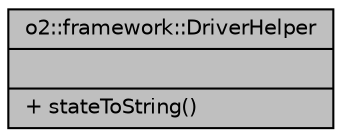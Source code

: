digraph "o2::framework::DriverHelper"
{
 // INTERACTIVE_SVG=YES
  bgcolor="transparent";
  edge [fontname="Helvetica",fontsize="10",labelfontname="Helvetica",labelfontsize="10"];
  node [fontname="Helvetica",fontsize="10",shape=record];
  Node1 [label="{o2::framework::DriverHelper\n||+ stateToString()\l}",height=0.2,width=0.4,color="black", fillcolor="grey75", style="filled" fontcolor="black"];
}
